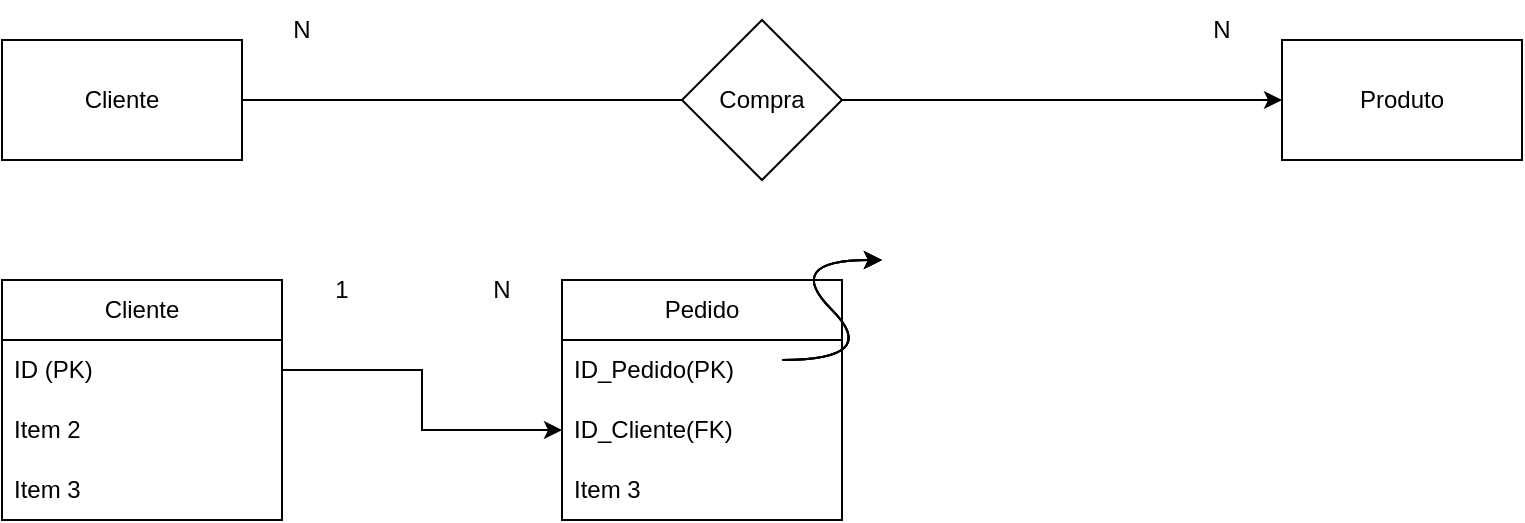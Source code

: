 <mxfile version="21.1.5" type="github">
  <diagram name="Página-1" id="_WVhR8165c7e4wq8A7F4">
    <mxGraphModel dx="839" dy="492" grid="1" gridSize="10" guides="1" tooltips="1" connect="1" arrows="1" fold="1" page="1" pageScale="1" pageWidth="827" pageHeight="1169" math="0" shadow="0">
      <root>
        <mxCell id="0" />
        <mxCell id="1" parent="0" />
        <mxCell id="t2D2aJ_7iPSKU6gMdwXy-12" style="edgeStyle=orthogonalEdgeStyle;rounded=0;orthogonalLoop=1;jettySize=auto;html=1;exitX=1;exitY=0.5;exitDx=0;exitDy=0;" edge="1" parent="1" source="t2D2aJ_7iPSKU6gMdwXy-1" target="t2D2aJ_7iPSKU6gMdwXy-10">
          <mxGeometry relative="1" as="geometry" />
        </mxCell>
        <mxCell id="t2D2aJ_7iPSKU6gMdwXy-1" value="" style="rounded=0;whiteSpace=wrap;html=1;" vertex="1" parent="1">
          <mxGeometry y="120" width="120" height="60" as="geometry" />
        </mxCell>
        <mxCell id="t2D2aJ_7iPSKU6gMdwXy-7" value="" style="rhombus;whiteSpace=wrap;html=1;" vertex="1" parent="1">
          <mxGeometry x="340" y="110" width="80" height="80" as="geometry" />
        </mxCell>
        <mxCell id="t2D2aJ_7iPSKU6gMdwXy-10" value="" style="rounded=0;whiteSpace=wrap;html=1;" vertex="1" parent="1">
          <mxGeometry x="640" y="120" width="120" height="60" as="geometry" />
        </mxCell>
        <mxCell id="t2D2aJ_7iPSKU6gMdwXy-14" value="Cliente" style="text;html=1;strokeColor=none;fillColor=none;align=center;verticalAlign=middle;whiteSpace=wrap;rounded=0;" vertex="1" parent="1">
          <mxGeometry x="30" y="135" width="60" height="30" as="geometry" />
        </mxCell>
        <mxCell id="t2D2aJ_7iPSKU6gMdwXy-15" value="Compra" style="text;html=1;strokeColor=none;fillColor=none;align=center;verticalAlign=middle;whiteSpace=wrap;rounded=0;" vertex="1" parent="1">
          <mxGeometry x="350" y="135" width="60" height="30" as="geometry" />
        </mxCell>
        <mxCell id="t2D2aJ_7iPSKU6gMdwXy-16" value="Produto" style="text;html=1;strokeColor=none;fillColor=none;align=center;verticalAlign=middle;whiteSpace=wrap;rounded=0;" vertex="1" parent="1">
          <mxGeometry x="670" y="135" width="60" height="30" as="geometry" />
        </mxCell>
        <mxCell id="t2D2aJ_7iPSKU6gMdwXy-17" value="N" style="text;html=1;strokeColor=none;fillColor=none;align=center;verticalAlign=middle;whiteSpace=wrap;rounded=0;" vertex="1" parent="1">
          <mxGeometry x="120" y="100" width="60" height="30" as="geometry" />
        </mxCell>
        <mxCell id="t2D2aJ_7iPSKU6gMdwXy-18" value="N" style="text;html=1;strokeColor=none;fillColor=none;align=center;verticalAlign=middle;whiteSpace=wrap;rounded=0;" vertex="1" parent="1">
          <mxGeometry x="580" y="100" width="60" height="30" as="geometry" />
        </mxCell>
        <mxCell id="t2D2aJ_7iPSKU6gMdwXy-19" value="Cliente" style="swimlane;fontStyle=0;childLayout=stackLayout;horizontal=1;startSize=30;horizontalStack=0;resizeParent=1;resizeParentMax=0;resizeLast=0;collapsible=1;marginBottom=0;whiteSpace=wrap;html=1;" vertex="1" parent="1">
          <mxGeometry y="240" width="140" height="120" as="geometry" />
        </mxCell>
        <mxCell id="t2D2aJ_7iPSKU6gMdwXy-20" value="ID (PK)" style="text;strokeColor=none;fillColor=none;align=left;verticalAlign=middle;spacingLeft=4;spacingRight=4;overflow=hidden;points=[[0,0.5],[1,0.5]];portConstraint=eastwest;rotatable=0;whiteSpace=wrap;html=1;" vertex="1" parent="t2D2aJ_7iPSKU6gMdwXy-19">
          <mxGeometry y="30" width="140" height="30" as="geometry" />
        </mxCell>
        <mxCell id="t2D2aJ_7iPSKU6gMdwXy-21" value="Item 2" style="text;strokeColor=none;fillColor=none;align=left;verticalAlign=middle;spacingLeft=4;spacingRight=4;overflow=hidden;points=[[0,0.5],[1,0.5]];portConstraint=eastwest;rotatable=0;whiteSpace=wrap;html=1;" vertex="1" parent="t2D2aJ_7iPSKU6gMdwXy-19">
          <mxGeometry y="60" width="140" height="30" as="geometry" />
        </mxCell>
        <mxCell id="t2D2aJ_7iPSKU6gMdwXy-22" value="Item 3" style="text;strokeColor=none;fillColor=none;align=left;verticalAlign=middle;spacingLeft=4;spacingRight=4;overflow=hidden;points=[[0,0.5],[1,0.5]];portConstraint=eastwest;rotatable=0;whiteSpace=wrap;html=1;" vertex="1" parent="t2D2aJ_7iPSKU6gMdwXy-19">
          <mxGeometry y="90" width="140" height="30" as="geometry" />
        </mxCell>
        <mxCell id="t2D2aJ_7iPSKU6gMdwXy-23" value="Pedido" style="swimlane;fontStyle=0;childLayout=stackLayout;horizontal=1;startSize=30;horizontalStack=0;resizeParent=1;resizeParentMax=0;resizeLast=0;collapsible=1;marginBottom=0;whiteSpace=wrap;html=1;" vertex="1" parent="1">
          <mxGeometry x="280" y="240" width="140" height="120" as="geometry" />
        </mxCell>
        <mxCell id="t2D2aJ_7iPSKU6gMdwXy-24" value="ID_Pedido(PK)" style="text;strokeColor=none;fillColor=none;align=left;verticalAlign=middle;spacingLeft=4;spacingRight=4;overflow=hidden;points=[[0,0.5],[1,0.5]];portConstraint=eastwest;rotatable=0;whiteSpace=wrap;html=1;" vertex="1" parent="t2D2aJ_7iPSKU6gMdwXy-23">
          <mxGeometry y="30" width="140" height="30" as="geometry" />
        </mxCell>
        <mxCell id="t2D2aJ_7iPSKU6gMdwXy-25" value="ID_Cliente(FK)" style="text;strokeColor=none;fillColor=none;align=left;verticalAlign=middle;spacingLeft=4;spacingRight=4;overflow=hidden;points=[[0,0.5],[1,0.5]];portConstraint=eastwest;rotatable=0;whiteSpace=wrap;html=1;" vertex="1" parent="t2D2aJ_7iPSKU6gMdwXy-23">
          <mxGeometry y="60" width="140" height="30" as="geometry" />
        </mxCell>
        <mxCell id="t2D2aJ_7iPSKU6gMdwXy-26" value="Item 3" style="text;strokeColor=none;fillColor=none;align=left;verticalAlign=middle;spacingLeft=4;spacingRight=4;overflow=hidden;points=[[0,0.5],[1,0.5]];portConstraint=eastwest;rotatable=0;whiteSpace=wrap;html=1;" vertex="1" parent="t2D2aJ_7iPSKU6gMdwXy-23">
          <mxGeometry y="90" width="140" height="30" as="geometry" />
        </mxCell>
        <mxCell id="t2D2aJ_7iPSKU6gMdwXy-28" value="1" style="text;html=1;strokeColor=none;fillColor=none;align=center;verticalAlign=middle;whiteSpace=wrap;rounded=0;" vertex="1" parent="1">
          <mxGeometry x="140" y="230" width="60" height="30" as="geometry" />
        </mxCell>
        <mxCell id="t2D2aJ_7iPSKU6gMdwXy-29" value="N" style="text;html=1;strokeColor=none;fillColor=none;align=center;verticalAlign=middle;whiteSpace=wrap;rounded=0;" vertex="1" parent="1">
          <mxGeometry x="220" y="230" width="60" height="30" as="geometry" />
        </mxCell>
        <mxCell id="t2D2aJ_7iPSKU6gMdwXy-34" value="" style="curved=1;endArrow=classic;html=1;rounded=0;" edge="1" parent="1">
          <mxGeometry width="50" height="50" relative="1" as="geometry">
            <mxPoint x="390" y="280" as="sourcePoint" />
            <mxPoint x="440" y="230" as="targetPoint" />
            <Array as="points">
              <mxPoint x="440" y="280" />
              <mxPoint x="390" y="230" />
            </Array>
          </mxGeometry>
        </mxCell>
        <mxCell id="t2D2aJ_7iPSKU6gMdwXy-35" value="" style="curved=1;endArrow=classic;html=1;rounded=0;" edge="1" parent="1">
          <mxGeometry width="50" height="50" relative="1" as="geometry">
            <mxPoint x="390" y="280" as="sourcePoint" />
            <mxPoint x="440" y="230" as="targetPoint" />
            <Array as="points">
              <mxPoint x="440" y="280" />
              <mxPoint x="390" y="230" />
            </Array>
          </mxGeometry>
        </mxCell>
        <mxCell id="t2D2aJ_7iPSKU6gMdwXy-36" value="" style="curved=1;endArrow=classic;html=1;rounded=0;" edge="1" parent="1">
          <mxGeometry width="50" height="50" relative="1" as="geometry">
            <mxPoint x="390" y="280" as="sourcePoint" />
            <mxPoint x="440" y="230" as="targetPoint" />
            <Array as="points">
              <mxPoint x="440" y="280" />
              <mxPoint x="390" y="230" />
            </Array>
          </mxGeometry>
        </mxCell>
        <mxCell id="t2D2aJ_7iPSKU6gMdwXy-37" style="edgeStyle=orthogonalEdgeStyle;rounded=0;orthogonalLoop=1;jettySize=auto;html=1;entryX=0;entryY=0.5;entryDx=0;entryDy=0;" edge="1" parent="1" source="t2D2aJ_7iPSKU6gMdwXy-20" target="t2D2aJ_7iPSKU6gMdwXy-25">
          <mxGeometry relative="1" as="geometry" />
        </mxCell>
      </root>
    </mxGraphModel>
  </diagram>
</mxfile>
